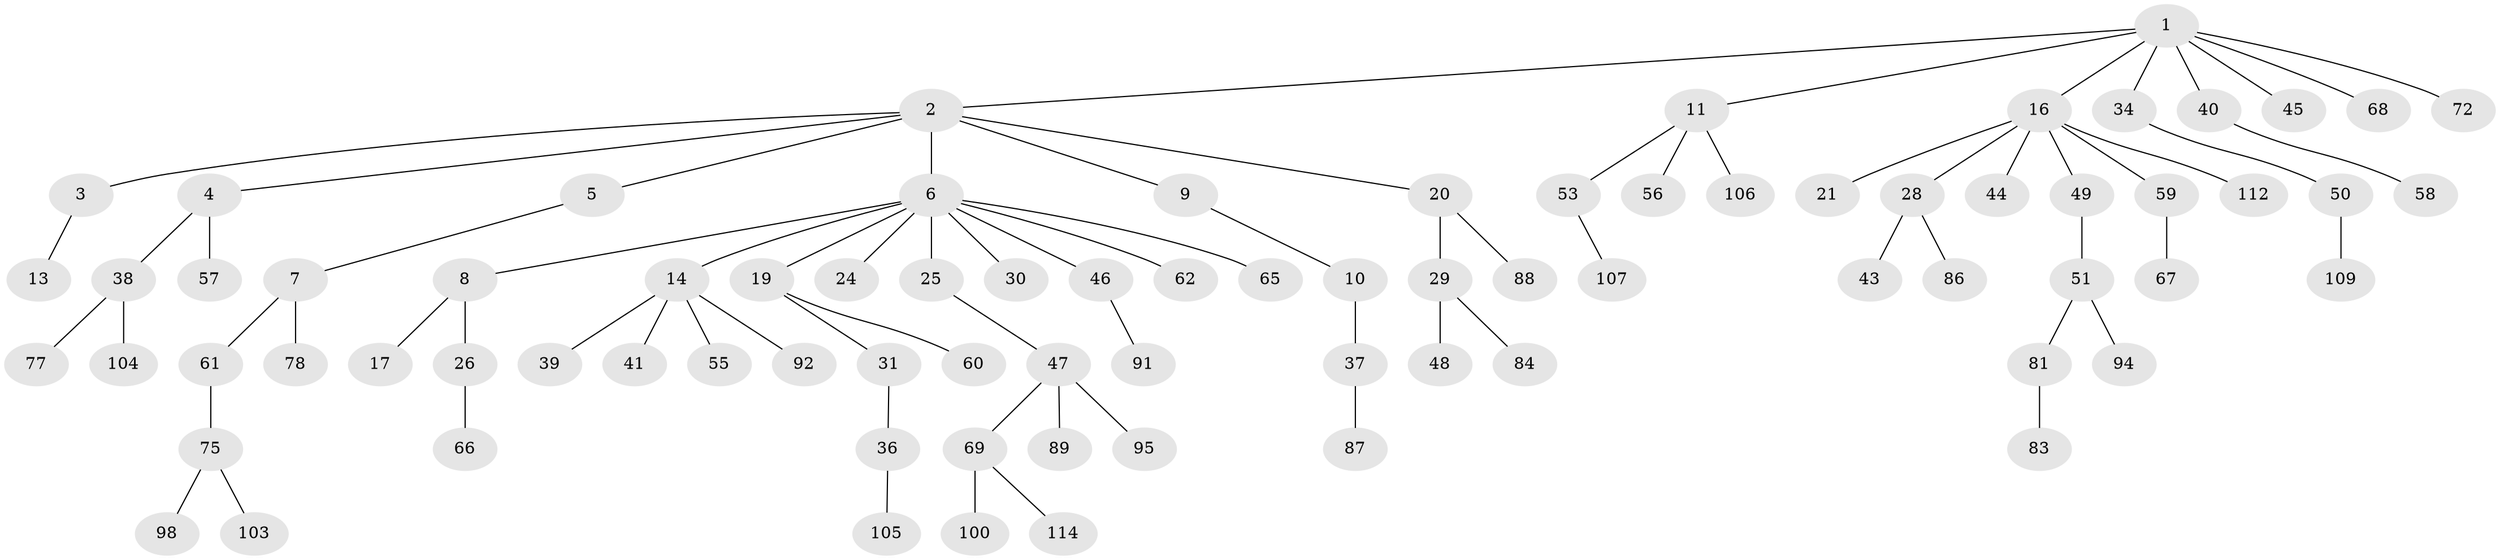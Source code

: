 // original degree distribution, {8: 0.02631578947368421, 3: 0.17543859649122806, 2: 0.20175438596491227, 4: 0.07017543859649122, 1: 0.5175438596491229, 5: 0.008771929824561403}
// Generated by graph-tools (version 1.1) at 2025/11/02/27/25 16:11:28]
// undirected, 80 vertices, 79 edges
graph export_dot {
graph [start="1"]
  node [color=gray90,style=filled];
  1 [super="+15"];
  2 [super="+54"];
  3 [super="+113"];
  4 [super="+35"];
  5 [super="+74"];
  6 [super="+12"];
  7 [super="+27"];
  8 [super="+33"];
  9 [super="+73"];
  10 [super="+85"];
  11 [super="+22"];
  13;
  14 [super="+23"];
  16 [super="+18"];
  17;
  19 [super="+101"];
  20 [super="+63"];
  21;
  24;
  25;
  26 [super="+90"];
  28 [super="+32"];
  29 [super="+42"];
  30;
  31;
  34;
  36 [super="+71"];
  37 [super="+108"];
  38 [super="+52"];
  39;
  40;
  41 [super="+80"];
  43 [super="+70"];
  44;
  45;
  46 [super="+111"];
  47 [super="+79"];
  48;
  49;
  50 [super="+64"];
  51 [super="+76"];
  53;
  55 [super="+99"];
  56;
  57;
  58;
  59;
  60;
  61 [super="+102"];
  62;
  65;
  66;
  67;
  68 [super="+93"];
  69 [super="+96"];
  72;
  75;
  77;
  78;
  81 [super="+82"];
  83;
  84;
  86;
  87;
  88;
  89;
  91;
  92 [super="+97"];
  94;
  95;
  98;
  100;
  103 [super="+110"];
  104;
  105;
  106;
  107;
  109;
  112;
  114;
  1 -- 2;
  1 -- 11;
  1 -- 16;
  1 -- 34;
  1 -- 40;
  1 -- 45;
  1 -- 68;
  1 -- 72;
  2 -- 3;
  2 -- 4;
  2 -- 5;
  2 -- 6;
  2 -- 9;
  2 -- 20;
  3 -- 13;
  4 -- 57;
  4 -- 38;
  5 -- 7;
  6 -- 8;
  6 -- 14;
  6 -- 19;
  6 -- 25;
  6 -- 30;
  6 -- 65;
  6 -- 24;
  6 -- 62;
  6 -- 46;
  7 -- 61;
  7 -- 78;
  8 -- 17;
  8 -- 26;
  9 -- 10;
  10 -- 37;
  11 -- 53;
  11 -- 56;
  11 -- 106;
  14 -- 41;
  14 -- 92;
  14 -- 39;
  14 -- 55;
  16 -- 44;
  16 -- 49;
  16 -- 112;
  16 -- 21;
  16 -- 59;
  16 -- 28;
  19 -- 31;
  19 -- 60;
  20 -- 29;
  20 -- 88;
  25 -- 47;
  26 -- 66;
  28 -- 43;
  28 -- 86;
  29 -- 84;
  29 -- 48;
  31 -- 36;
  34 -- 50;
  36 -- 105;
  37 -- 87;
  38 -- 77;
  38 -- 104;
  40 -- 58;
  46 -- 91;
  47 -- 69;
  47 -- 89;
  47 -- 95;
  49 -- 51;
  50 -- 109;
  51 -- 94;
  51 -- 81;
  53 -- 107;
  59 -- 67;
  61 -- 75;
  69 -- 100;
  69 -- 114;
  75 -- 98;
  75 -- 103;
  81 -- 83;
}
